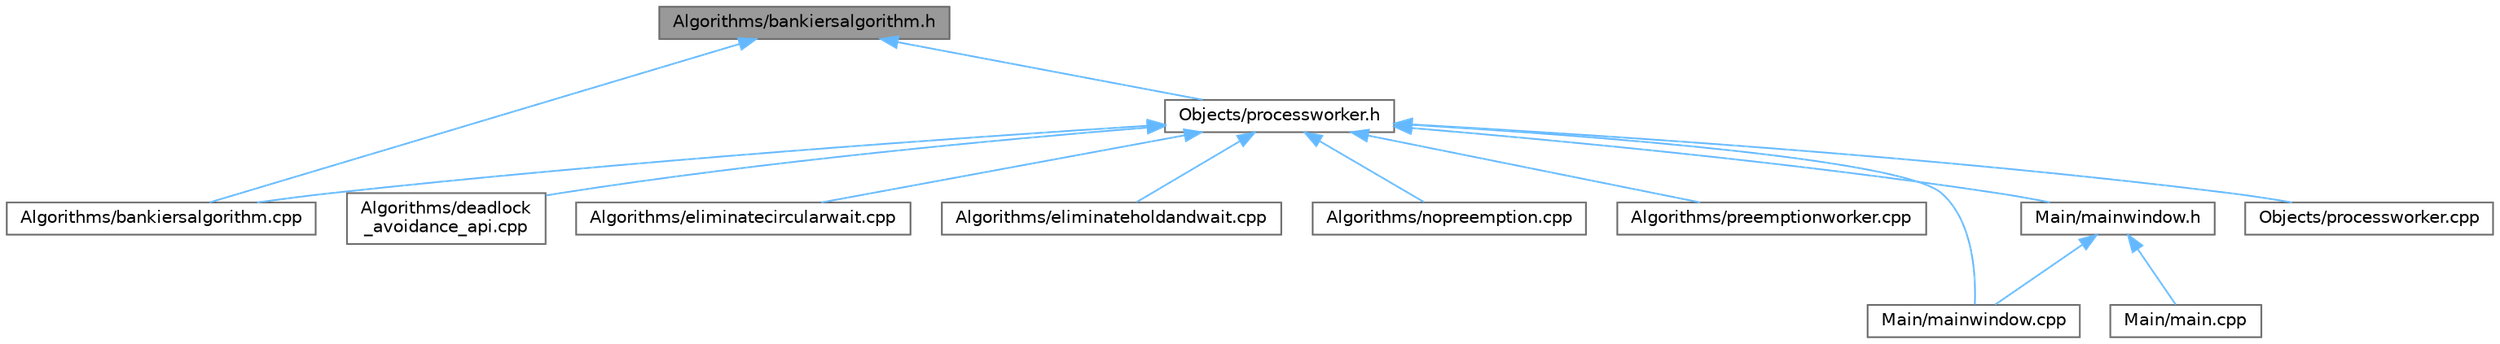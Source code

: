 digraph "Algorithms/bankiersalgorithm.h"
{
 // LATEX_PDF_SIZE
  bgcolor="transparent";
  edge [fontname=Helvetica,fontsize=10,labelfontname=Helvetica,labelfontsize=10];
  node [fontname=Helvetica,fontsize=10,shape=box,height=0.2,width=0.4];
  Node1 [id="Node000001",label="Algorithms/bankiersalgorithm.h",height=0.2,width=0.4,color="gray40", fillcolor="grey60", style="filled", fontcolor="black",tooltip=" "];
  Node1 -> Node2 [id="edge14_Node000001_Node000002",dir="back",color="steelblue1",style="solid",tooltip=" "];
  Node2 [id="Node000002",label="Algorithms/bankiersalgorithm.cpp",height=0.2,width=0.4,color="grey40", fillcolor="white", style="filled",URL="$bankiersalgorithm_8cpp.html",tooltip=" "];
  Node1 -> Node3 [id="edge15_Node000001_Node000003",dir="back",color="steelblue1",style="solid",tooltip=" "];
  Node3 [id="Node000003",label="Objects/processworker.h",height=0.2,width=0.4,color="grey40", fillcolor="white", style="filled",URL="$processworker_8h.html",tooltip=" "];
  Node3 -> Node2 [id="edge16_Node000003_Node000002",dir="back",color="steelblue1",style="solid",tooltip=" "];
  Node3 -> Node4 [id="edge17_Node000003_Node000004",dir="back",color="steelblue1",style="solid",tooltip=" "];
  Node4 [id="Node000004",label="Algorithms/deadlock\l_avoidance_api.cpp",height=0.2,width=0.4,color="grey40", fillcolor="white", style="filled",URL="$deadlock__avoidance__api_8cpp.html",tooltip=" "];
  Node3 -> Node5 [id="edge18_Node000003_Node000005",dir="back",color="steelblue1",style="solid",tooltip=" "];
  Node5 [id="Node000005",label="Algorithms/eliminatecircularwait.cpp",height=0.2,width=0.4,color="grey40", fillcolor="white", style="filled",URL="$eliminatecircularwait_8cpp.html",tooltip=" "];
  Node3 -> Node6 [id="edge19_Node000003_Node000006",dir="back",color="steelblue1",style="solid",tooltip=" "];
  Node6 [id="Node000006",label="Algorithms/eliminateholdandwait.cpp",height=0.2,width=0.4,color="grey40", fillcolor="white", style="filled",URL="$eliminateholdandwait_8cpp.html",tooltip=" "];
  Node3 -> Node7 [id="edge20_Node000003_Node000007",dir="back",color="steelblue1",style="solid",tooltip=" "];
  Node7 [id="Node000007",label="Algorithms/nopreemption.cpp",height=0.2,width=0.4,color="grey40", fillcolor="white", style="filled",URL="$nopreemption_8cpp.html",tooltip=" "];
  Node3 -> Node8 [id="edge21_Node000003_Node000008",dir="back",color="steelblue1",style="solid",tooltip=" "];
  Node8 [id="Node000008",label="Algorithms/preemptionworker.cpp",height=0.2,width=0.4,color="grey40", fillcolor="white", style="filled",URL="$preemptionworker_8cpp.html",tooltip=" "];
  Node3 -> Node9 [id="edge22_Node000003_Node000009",dir="back",color="steelblue1",style="solid",tooltip=" "];
  Node9 [id="Node000009",label="Main/mainwindow.cpp",height=0.2,width=0.4,color="grey40", fillcolor="white", style="filled",URL="$mainwindow_8cpp.html",tooltip=" "];
  Node3 -> Node10 [id="edge23_Node000003_Node000010",dir="back",color="steelblue1",style="solid",tooltip=" "];
  Node10 [id="Node000010",label="Main/mainwindow.h",height=0.2,width=0.4,color="grey40", fillcolor="white", style="filled",URL="$mainwindow_8h.html",tooltip=" "];
  Node10 -> Node11 [id="edge24_Node000010_Node000011",dir="back",color="steelblue1",style="solid",tooltip=" "];
  Node11 [id="Node000011",label="Main/main.cpp",height=0.2,width=0.4,color="grey40", fillcolor="white", style="filled",URL="$main_8cpp.html",tooltip=" "];
  Node10 -> Node9 [id="edge25_Node000010_Node000009",dir="back",color="steelblue1",style="solid",tooltip=" "];
  Node3 -> Node12 [id="edge26_Node000003_Node000012",dir="back",color="steelblue1",style="solid",tooltip=" "];
  Node12 [id="Node000012",label="Objects/processworker.cpp",height=0.2,width=0.4,color="grey40", fillcolor="white", style="filled",URL="$processworker_8cpp.html",tooltip=" "];
}
